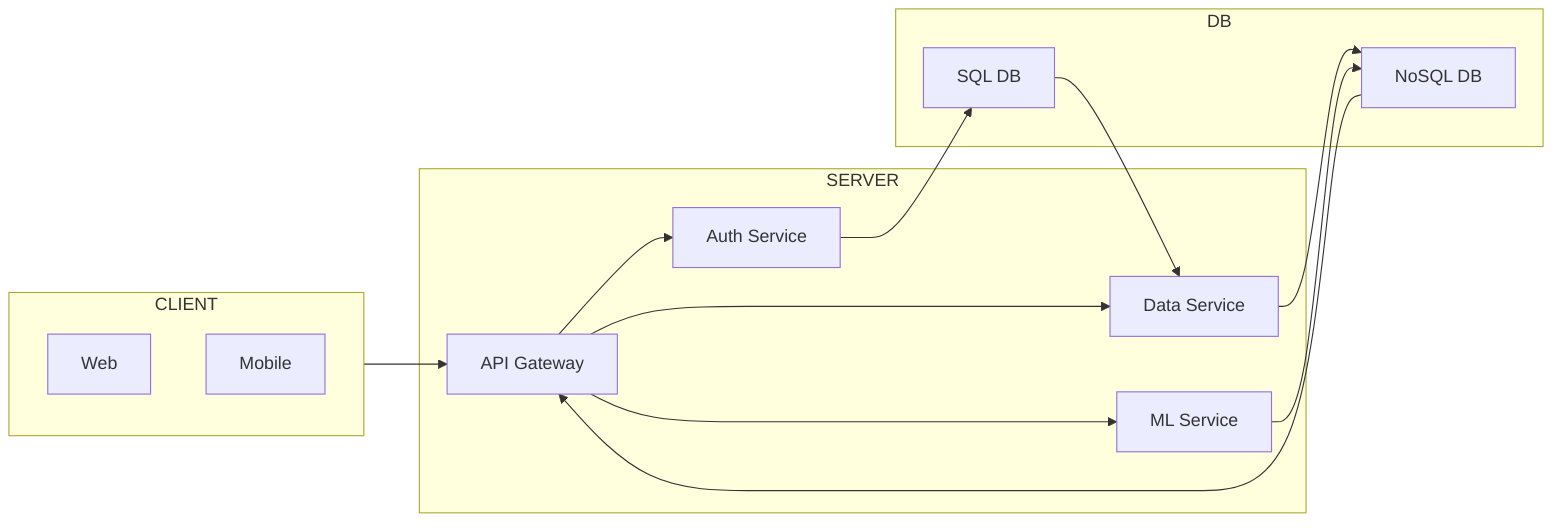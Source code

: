 flowchart LR
    subgraph CLIENT
        C1["Web"]
        C2["Mobile"]
    end
    subgraph SERVER
        S1["API Gateway"]
        S2["Auth Service"]
        S3["Data Service"]
        S4["ML Service"]
    end
    subgraph DB
        D1["SQL DB"]
        D2["NoSQL DB"]
    end
    CLIENT --> S1
    S1 --> S2 & S3 & S4
    S2 --> D1
    S3 --> D2
    S4 --> D2
    D1 --> S3
    D2 --> S1